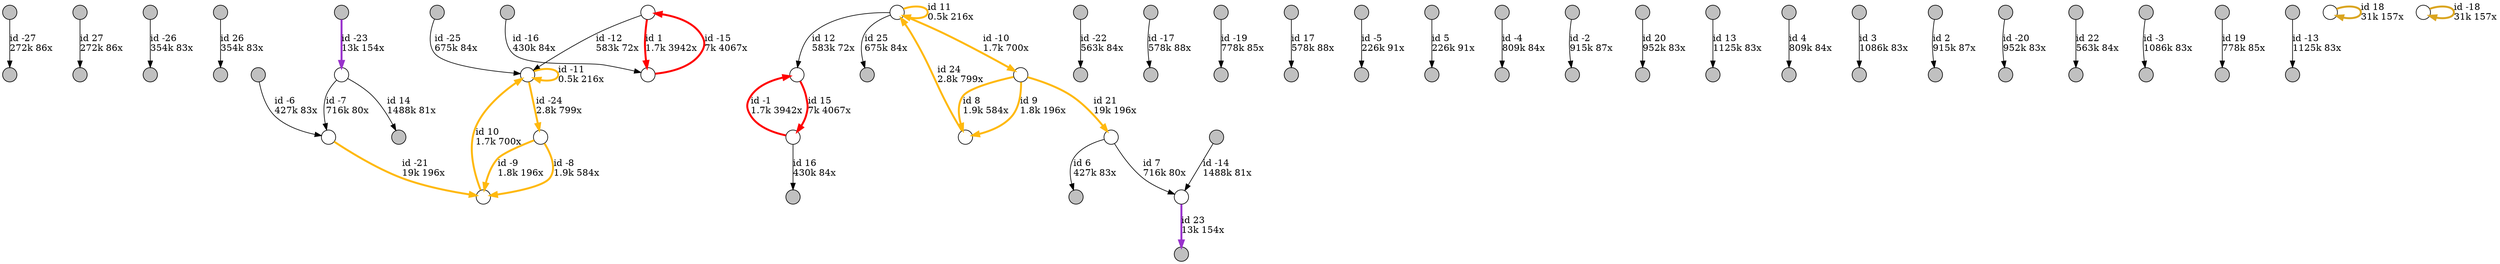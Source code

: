 digraph {
nodesep = 0.5;
node [shape = circle, label = "", height = 0.3];
"0" [style = "filled", fillcolor = "grey"];
"1" [style = "filled", fillcolor = "grey"];
"2" [style = "filled", fillcolor = "grey"];
"3" [style = "filled", fillcolor = "grey"];
"4" [style = "filled", fillcolor = "grey"];
"5" [style = "filled", fillcolor = "grey"];
"6" [style = "filled", fillcolor = "grey"];
"7" [style = "filled", fillcolor = "grey"];
"8" [style = "filled", fillcolor = "grey"];
"9" [style = "filled", fillcolor = "grey"];
"10" [style = "filled", fillcolor = "grey"];
"11" [style = "filled", fillcolor = "grey"];
"12" [style = "filled", fillcolor = "grey"];
"13" [style = "filled", fillcolor = "grey"];
"14" [style = "filled", fillcolor = "grey"];
"15" [style = "filled", fillcolor = "grey"];
"16" [style = "filled", fillcolor = "grey"];
"17" [style = "filled", fillcolor = "grey"];
"18" [style = "filled", fillcolor = "grey"];
"19" [style = "filled", fillcolor = "grey"];
"20" [style = "filled", fillcolor = "grey"];
"21" [style = "filled", fillcolor = "grey"];
"22" [style = "filled", fillcolor = "grey"];
"23" [style = "filled", fillcolor = "grey"];
"24" [style = "filled", fillcolor = "grey"];
"25" [style = "filled", fillcolor = "grey"];
"26" [style = "filled", fillcolor = "grey"];
"27" [style = "filled", fillcolor = "grey"];
"28" [style = "filled", fillcolor = "grey"];
"29" [style = "filled", fillcolor = "grey"];
"30" [style = "filled", fillcolor = "grey"];
"31" [style = "filled", fillcolor = "grey"];
"32" [style = "filled", fillcolor = "grey"];
"33" [style = "filled", fillcolor = "grey"];
"34" [style = "filled", fillcolor = "grey"];
"35" [style = "filled", fillcolor = "grey"];
"36" [style = "filled", fillcolor = "grey"];
"37" [style = "filled", fillcolor = "grey"];
"38" [style = "filled", fillcolor = "grey"];
"39" [style = "filled", fillcolor = "grey"];
"40" [style = "filled", fillcolor = "grey"];
"41" [style = "filled", fillcolor = "grey"];
"42" [style = "filled", fillcolor = "grey"];
"43" [style = "filled", fillcolor = "grey"];
"44" [style = "filled", fillcolor = "grey"];
"45" [style = "filled", fillcolor = "grey"];
"46" [style = "filled", fillcolor = "grey"];
"47" [style = "filled", fillcolor = "grey"];
"48" [style = "filled", fillcolor = "grey"];
"49" [style = "filled", fillcolor = "grey"];
"50" [style = "filled", fillcolor = "grey"];
"51" [style = "filled", fillcolor = "grey"];
"52" [style = "filled", fillcolor = "grey"];
"53" [style = "filled", fillcolor = "grey"];
"54" -> "55" [label = "id 1\l1.7k 3942x", color = "red" , penwidth = 3] ;
"56" -> "57" [label = "id -1\l1.7k 3942x", color = "red" , penwidth = 3] ;
"27" -> "28" [label = "id 2\l915k 87x", color = "black"] ;
"32" -> "20" [label = "id -2\l915k 87x", color = "black"] ;
"26" -> "33" [label = "id 3\l1086k 83x", color = "black"] ;
"37" -> "48" [label = "id -3\l1086k 83x", color = "black"] ;
"40" -> "23" [label = "id 4\l809k 84x", color = "black"] ;
"19" -> "30" [label = "id -4\l809k 84x", color = "black"] ;
"18" -> "24" [label = "id 5\l226k 91x", color = "black"] ;
"17" -> "35" [label = "id -5\l226k 91x", color = "black"] ;
"58" -> "38" [label = "id 6\l427k 83x", color = "black"] ;
"16" -> "59" [label = "id -6\l427k 83x", color = "black"] ;
"58" -> "60" [label = "id 7\l716k 80x", color = "black"] ;
"61" -> "59" [label = "id -7\l716k 80x", color = "black"] ;
"62" -> "63" [label = "id 8\l1.9k 584x", color = "darkgoldenrod1" , penwidth = 3] ;
"64" -> "65" [label = "id -8\l1.9k 584x", color = "darkgoldenrod1" , penwidth = 3] ;
"62" -> "63" [label = "id 9\l1.8k 196x", color = "darkgoldenrod1" , penwidth = 3] ;
"64" -> "65" [label = "id -9\l1.8k 196x", color = "darkgoldenrod1" , penwidth = 3] ;
"65" -> "66" [label = "id 10\l1.7k 700x", color = "darkgoldenrod1" , penwidth = 3] ;
"67" -> "62" [label = "id -10\l1.7k 700x", color = "darkgoldenrod1" , penwidth = 3] ;
"67" -> "67" [label = "id 11\l0.5k 216x", color = "darkgoldenrod1" , penwidth = 3] ;
"66" -> "66" [label = "id -11\l0.5k 216x", color = "darkgoldenrod1" , penwidth = 3] ;
"67" -> "57" [label = "id 12\l583k 72x", color = "black"] ;
"54" -> "66" [label = "id -12\l583k 72x", color = "black"] ;
"43" -> "22" [label = "id 13\l1125k 83x", color = "black"] ;
"44" -> "45" [label = "id -13\l1125k 83x", color = "black"] ;
"61" -> "46" [label = "id 14\l1488k 81x", color = "black"] ;
"49" -> "60" [label = "id -14\l1488k 81x", color = "black"] ;
"57" -> "56" [label = "id 15\l7k 4067x", color = "red" , penwidth = 3] ;
"55" -> "54" [label = "id -15\l7k 4067x", color = "red" , penwidth = 3] ;
"56" -> "13" [label = "id 16\l430k 84x", color = "black"] ;
"50" -> "55" [label = "id -16\l430k 84x", color = "black"] ;
"31" -> "15" [label = "id 17\l578k 88x", color = "black"] ;
"25" -> "11" [label = "id -17\l578k 88x", color = "black"] ;
"68" -> "68" [label = "id 18\l31k 157x", color = "goldenrod" , penwidth = 3] ;
"69" -> "69" [label = "id -18\l31k 157x", color = "goldenrod" , penwidth = 3] ;
"42" -> "41" [label = "id 19\l778k 85x", color = "black"] ;
"29" -> "12" [label = "id -19\l778k 85x", color = "black"] ;
"21" -> "51" [label = "id 20\l952k 83x", color = "black"] ;
"34" -> "52" [label = "id -20\l952k 83x", color = "black"] ;
"62" -> "58" [label = "id 21\l19k 196x", color = "darkgoldenrod1" , penwidth = 3] ;
"59" -> "65" [label = "id -21\l19k 196x", color = "darkgoldenrod1" , penwidth = 3] ;
"36" -> "53" [label = "id 22\l563k 84x", color = "black"] ;
"39" -> "9" [label = "id -22\l563k 84x", color = "black"] ;
"60" -> "47" [label = "id 23\l13k 154x", color = "darkorchid" , penwidth = 3] ;
"8" -> "61" [label = "id -23\l13k 154x", color = "darkorchid" , penwidth = 3] ;
"63" -> "67" [label = "id 24\l2.8k 799x", color = "darkgoldenrod1" , penwidth = 3] ;
"66" -> "64" [label = "id -24\l2.8k 799x", color = "darkgoldenrod1" , penwidth = 3] ;
"67" -> "6" [label = "id 25\l675k 84x", color = "black"] ;
"4" -> "66" [label = "id -25\l675k 84x", color = "black"] ;
"3" -> "7" [label = "id 26\l354k 83x", color = "black"] ;
"5" -> "2" [label = "id -26\l354k 83x", color = "black"] ;
"1" -> "14" [label = "id 27\l272k 86x", color = "black"] ;
"0" -> "10" [label = "id -27\l272k 86x", color = "black"] ;
}
